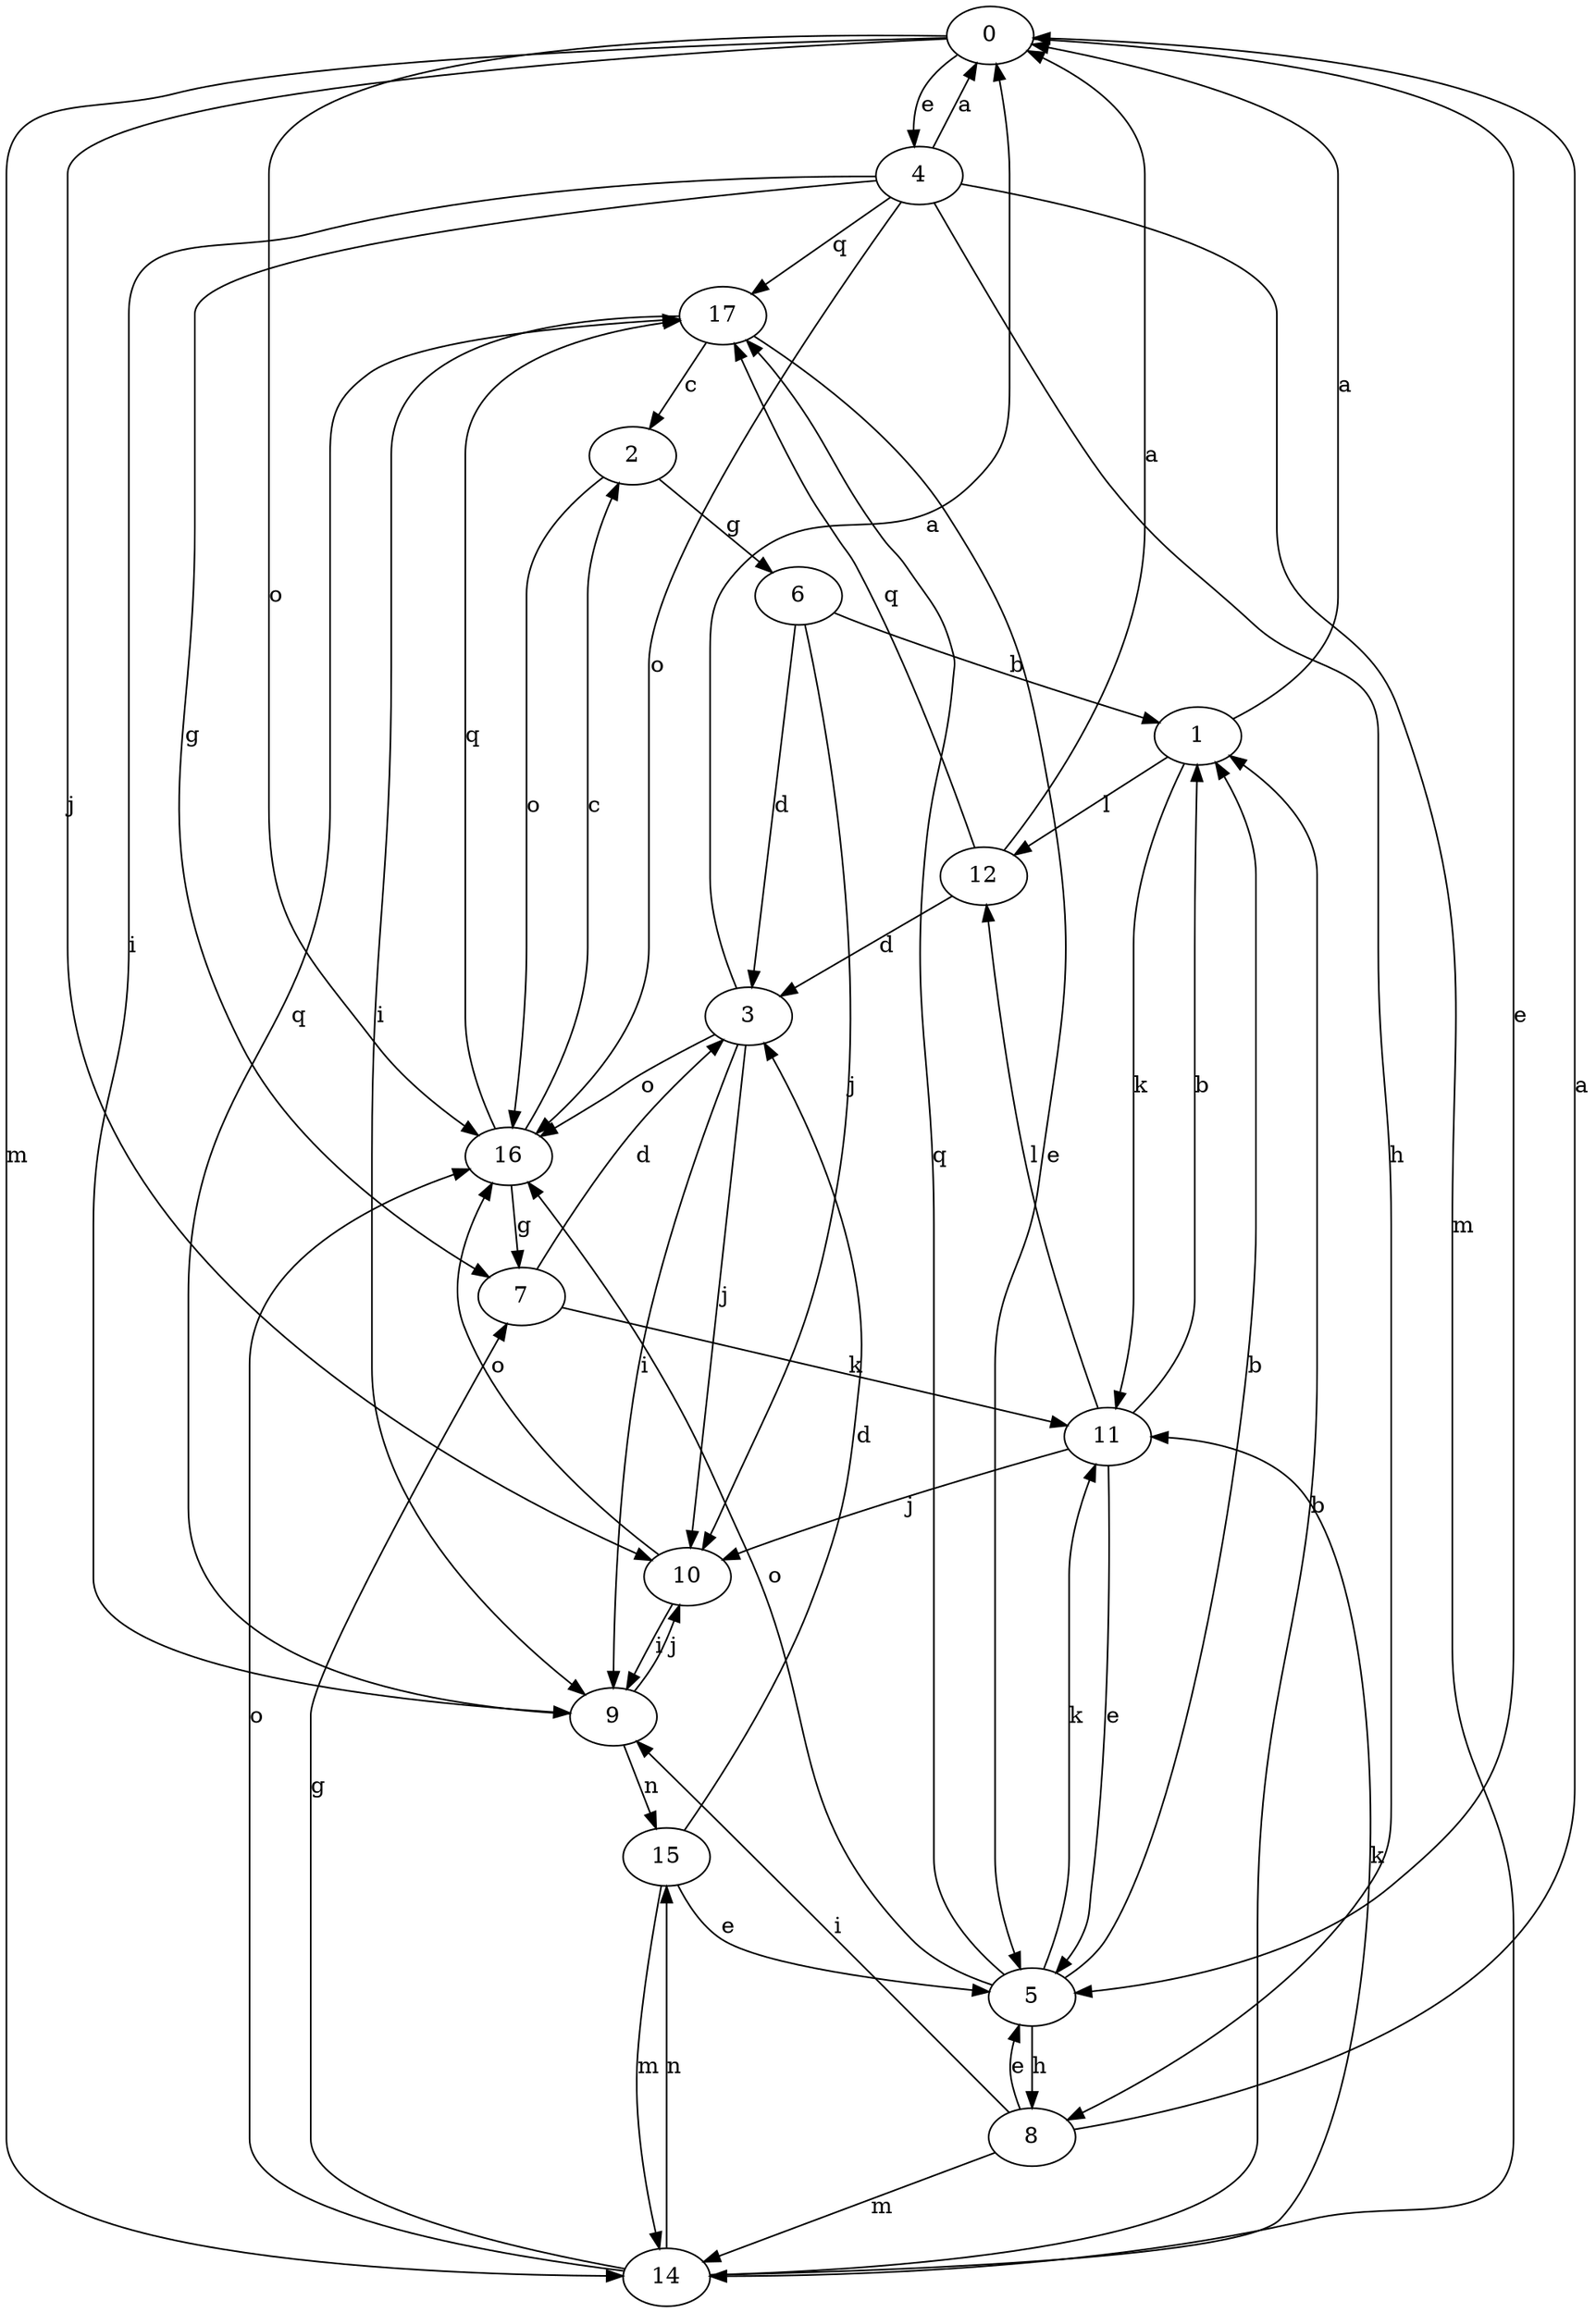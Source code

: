 strict digraph  {
0;
1;
2;
3;
4;
5;
6;
7;
8;
9;
10;
11;
12;
14;
15;
16;
17;
0 -> 4  [label=e];
0 -> 5  [label=e];
0 -> 10  [label=j];
0 -> 14  [label=m];
0 -> 16  [label=o];
1 -> 0  [label=a];
1 -> 11  [label=k];
1 -> 12  [label=l];
2 -> 6  [label=g];
2 -> 16  [label=o];
3 -> 0  [label=a];
3 -> 9  [label=i];
3 -> 10  [label=j];
3 -> 16  [label=o];
4 -> 0  [label=a];
4 -> 7  [label=g];
4 -> 8  [label=h];
4 -> 9  [label=i];
4 -> 14  [label=m];
4 -> 16  [label=o];
4 -> 17  [label=q];
5 -> 1  [label=b];
5 -> 8  [label=h];
5 -> 11  [label=k];
5 -> 16  [label=o];
5 -> 17  [label=q];
6 -> 1  [label=b];
6 -> 3  [label=d];
6 -> 10  [label=j];
7 -> 3  [label=d];
7 -> 11  [label=k];
8 -> 0  [label=a];
8 -> 5  [label=e];
8 -> 9  [label=i];
8 -> 14  [label=m];
9 -> 10  [label=j];
9 -> 15  [label=n];
9 -> 17  [label=q];
10 -> 9  [label=i];
10 -> 16  [label=o];
11 -> 1  [label=b];
11 -> 5  [label=e];
11 -> 10  [label=j];
11 -> 12  [label=l];
12 -> 0  [label=a];
12 -> 3  [label=d];
12 -> 17  [label=q];
14 -> 1  [label=b];
14 -> 7  [label=g];
14 -> 11  [label=k];
14 -> 15  [label=n];
14 -> 16  [label=o];
15 -> 3  [label=d];
15 -> 5  [label=e];
15 -> 14  [label=m];
16 -> 2  [label=c];
16 -> 7  [label=g];
16 -> 17  [label=q];
17 -> 2  [label=c];
17 -> 5  [label=e];
17 -> 9  [label=i];
}
